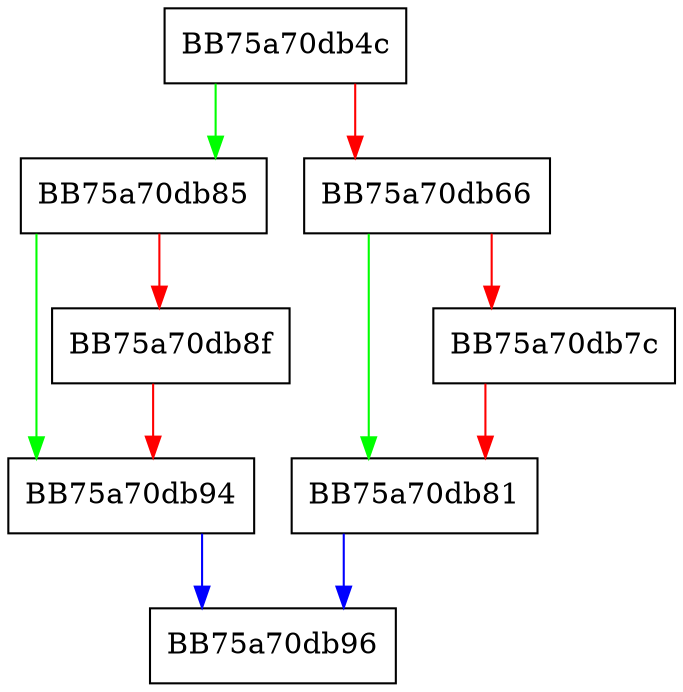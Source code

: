 digraph IsCleanFileTelemetryCollectingUrls {
  node [shape="box"];
  graph [splines=ortho];
  BB75a70db4c -> BB75a70db85 [color="green"];
  BB75a70db4c -> BB75a70db66 [color="red"];
  BB75a70db66 -> BB75a70db81 [color="green"];
  BB75a70db66 -> BB75a70db7c [color="red"];
  BB75a70db7c -> BB75a70db81 [color="red"];
  BB75a70db81 -> BB75a70db96 [color="blue"];
  BB75a70db85 -> BB75a70db94 [color="green"];
  BB75a70db85 -> BB75a70db8f [color="red"];
  BB75a70db8f -> BB75a70db94 [color="red"];
  BB75a70db94 -> BB75a70db96 [color="blue"];
}